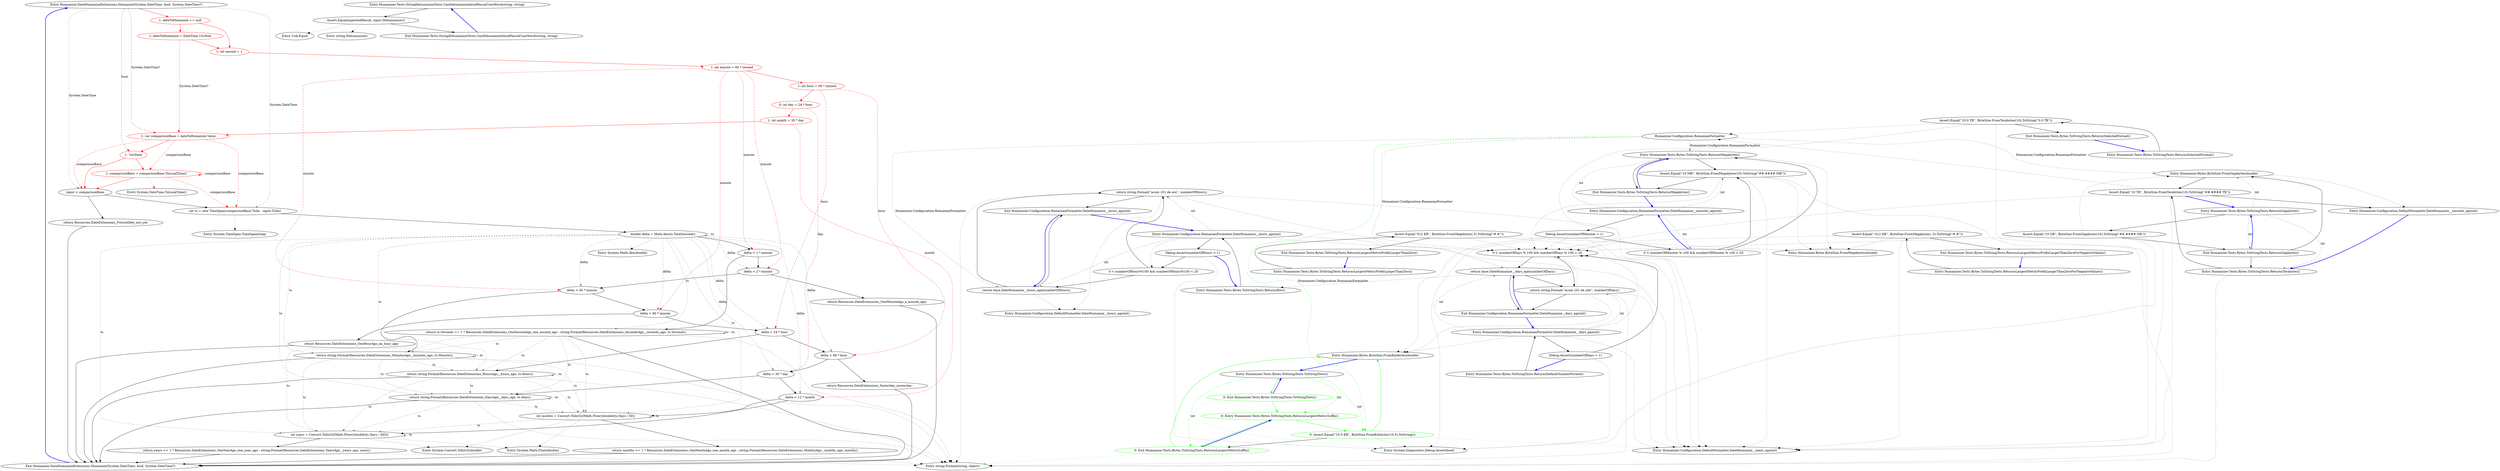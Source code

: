 digraph  {
n0 [cluster="Humanizer.DateHumanizeExtensions.Humanize(System.DateTime, bool, System.DateTime?)", label="Entry Humanizer.DateHumanizeExtensions.Humanize(System.DateTime, bool, System.DateTime?)", span="16-16"];
n1 [cluster="Humanizer.DateHumanizeExtensions.Humanize(System.DateTime, bool, System.DateTime?)", color=red, community=0, label="1: dateToHumanize == null", span="18-18"];
n8 [cluster="Humanizer.DateHumanizeExtensions.Humanize(System.DateTime, bool, System.DateTime?)", color=red, community=0, label="1: var comparisonBase = dateToHumanize.Value", span="27-27"];
n9 [cluster="Humanizer.DateHumanizeExtensions.Humanize(System.DateTime, bool, System.DateTime?)", color=red, community=0, label="1: !utcDate", span="28-28"];
n11 [cluster="Humanizer.DateHumanizeExtensions.Humanize(System.DateTime, bool, System.DateTime?)", label="input > comparisonBase", span="31-31"];
n13 [cluster="Humanizer.DateHumanizeExtensions.Humanize(System.DateTime, bool, System.DateTime?)", label="var ts = new TimeSpan(comparisonBase.Ticks - input.Ticks)", span="34-34"];
n2 [cluster="Humanizer.DateHumanizeExtensions.Humanize(System.DateTime, bool, System.DateTime?)", color=red, community=0, label="1: dateToHumanize = DateTime.UtcNow", span="19-19"];
n3 [cluster="Humanizer.DateHumanizeExtensions.Humanize(System.DateTime, bool, System.DateTime?)", color=red, community=0, label="1: int second = 1", span="21-21"];
n4 [cluster="Humanizer.DateHumanizeExtensions.Humanize(System.DateTime, bool, System.DateTime?)", color=red, community=0, label="1: int minute = 60 * second", span="22-22"];
n5 [cluster="Humanizer.DateHumanizeExtensions.Humanize(System.DateTime, bool, System.DateTime?)", color=red, community=0, label="1: int hour = 60 * minute", span="23-23"];
n15 [cluster="Humanizer.DateHumanizeExtensions.Humanize(System.DateTime, bool, System.DateTime?)", label="delta < 1 * minute", span="37-37"];
n17 [cluster="Humanizer.DateHumanizeExtensions.Humanize(System.DateTime, bool, System.DateTime?)", label="delta < 2 * minute", span="40-40"];
n19 [cluster="Humanizer.DateHumanizeExtensions.Humanize(System.DateTime, bool, System.DateTime?)", label="delta < 45 * minute", span="43-43"];
n21 [cluster="Humanizer.DateHumanizeExtensions.Humanize(System.DateTime, bool, System.DateTime?)", label="delta < 90 * minute", span="46-46"];
n6 [cluster="Humanizer.DateHumanizeExtensions.Humanize(System.DateTime, bool, System.DateTime?)", color=red, community=0, label="0: int day = 24 * hour", span="24-24"];
n23 [cluster="Humanizer.DateHumanizeExtensions.Humanize(System.DateTime, bool, System.DateTime?)", label="delta < 24 * hour", span="49-49"];
n25 [cluster="Humanizer.DateHumanizeExtensions.Humanize(System.DateTime, bool, System.DateTime?)", label="delta < 48 * hour", span="52-52"];
n7 [cluster="Humanizer.DateHumanizeExtensions.Humanize(System.DateTime, bool, System.DateTime?)", color=red, community=0, label="1: int month = 30 * day", span="25-25"];
n27 [cluster="Humanizer.DateHumanizeExtensions.Humanize(System.DateTime, bool, System.DateTime?)", label="delta < 30 * day", span="55-55"];
n29 [cluster="Humanizer.DateHumanizeExtensions.Humanize(System.DateTime, bool, System.DateTime?)", label="delta < 12 * month", span="58-58"];
n10 [cluster="Humanizer.DateHumanizeExtensions.Humanize(System.DateTime, bool, System.DateTime?)", color=red, community=0, label="1: comparisonBase = comparisonBase.ToLocalTime()", span="29-29"];
n35 [cluster="System.DateTime.ToLocalTime()", label="Entry System.DateTime.ToLocalTime()", span="0-0"];
n12 [cluster="Humanizer.DateHumanizeExtensions.Humanize(System.DateTime, bool, System.DateTime?)", label="return Resources.DateExtensions_FutureDate_not_yet;", span="32-32"];
n14 [cluster="Humanizer.DateHumanizeExtensions.Humanize(System.DateTime, bool, System.DateTime?)", label="double delta = Math.Abs(ts.TotalSeconds)", span="35-35"];
n36 [cluster="System.TimeSpan.TimeSpan(long)", label="Entry System.TimeSpan.TimeSpan(long)", span="0-0"];
n37 [cluster="System.Math.Abs(double)", label="Entry System.Math.Abs(double)", span="0-0"];
n16 [cluster="Humanizer.DateHumanizeExtensions.Humanize(System.DateTime, bool, System.DateTime?)", label="return ts.Seconds == 1 ? Resources.DateExtensions_OneSecondAgo_one_second_ago : string.Format(Resources.DateExtensions_SecondsAgo__seconds_ago, ts.Seconds);", span="38-38"];
n20 [cluster="Humanizer.DateHumanizeExtensions.Humanize(System.DateTime, bool, System.DateTime?)", label="return string.Format(Resources.DateExtensions_MinutesAgo__minutes_ago, ts.Minutes);", span="44-44"];
n24 [cluster="Humanizer.DateHumanizeExtensions.Humanize(System.DateTime, bool, System.DateTime?)", label="return string.Format(Resources.DateExtensions_HoursAgo__hours_ago, ts.Hours);", span="50-50"];
n28 [cluster="Humanizer.DateHumanizeExtensions.Humanize(System.DateTime, bool, System.DateTime?)", label="return string.Format(Resources.DateExtensions_DaysAgo__days_ago, ts.Days);", span="56-56"];
n30 [cluster="Humanizer.DateHumanizeExtensions.Humanize(System.DateTime, bool, System.DateTime?)", label="int months = Convert.ToInt32(Math.Floor((double)ts.Days / 30))", span="60-60"];
n32 [cluster="Humanizer.DateHumanizeExtensions.Humanize(System.DateTime, bool, System.DateTime?)", label="int years = Convert.ToInt32(Math.Floor((double)ts.Days / 365))", span="64-64"];
n18 [cluster="Humanizer.DateHumanizeExtensions.Humanize(System.DateTime, bool, System.DateTime?)", label="return Resources.DateExtensions_OneMinuteAgo_a_minute_ago;", span="41-41"];
n22 [cluster="Humanizer.DateHumanizeExtensions.Humanize(System.DateTime, bool, System.DateTime?)", label="return Resources.DateExtensions_OneHourAgo_an_hour_ago;", span="47-47"];
n26 [cluster="Humanizer.DateHumanizeExtensions.Humanize(System.DateTime, bool, System.DateTime?)", label="return Resources.DateExtensions_Yesterday_yesterday;", span="53-53"];
n31 [cluster="Humanizer.DateHumanizeExtensions.Humanize(System.DateTime, bool, System.DateTime?)", label="return months <= 1 ? Resources.DateExtensions_OneMonthAgo_one_month_ago : string.Format(Resources.DateExtensions_MonthsAgo__months_ago, months);", span="61-61"];
n39 [cluster="System.Math.Floor(double)", label="Entry System.Math.Floor(double)", span="0-0"];
n40 [cluster="System.Convert.ToInt32(double)", label="Entry System.Convert.ToInt32(double)", span="0-0"];
n33 [cluster="Humanizer.DateHumanizeExtensions.Humanize(System.DateTime, bool, System.DateTime?)", label="return years <= 1 ? Resources.DateExtensions_OneYearAgo_one_year_ago : string.Format(Resources.DateExtensions_YearsAgo__years_ago, years);", span="65-65"];
n34 [cluster="Humanizer.DateHumanizeExtensions.Humanize(System.DateTime, bool, System.DateTime?)", label="Exit Humanizer.DateHumanizeExtensions.Humanize(System.DateTime, bool, System.DateTime?)", span="16-16"];
n38 [cluster="string.Format(string, object)", label="Entry string.Format(string, object)", span="0-0"];
m0_0 [cluster="Humanizer.Tests.StringDehumanizeTests.CanDehumanizeIntoAPascalCaseWord(string, string)", file="DateHumanizeTests.ro-RO.cs", label="Entry Humanizer.Tests.StringDehumanizeTests.CanDehumanizeIntoAPascalCaseWord(string, string)", span="17-17"];
m0_1 [cluster="Humanizer.Tests.StringDehumanizeTests.CanDehumanizeIntoAPascalCaseWord(string, string)", file="DateHumanizeTests.ro-RO.cs", label="Assert.Equal(expectedResult, input.Dehumanize())", span="19-19"];
m0_2 [cluster="Humanizer.Tests.StringDehumanizeTests.CanDehumanizeIntoAPascalCaseWord(string, string)", file="DateHumanizeTests.ro-RO.cs", label="Exit Humanizer.Tests.StringDehumanizeTests.CanDehumanizeIntoAPascalCaseWord(string, string)", span="17-17"];
m0_4 [cluster="Unk.Equal", file="DateHumanizeTests.ro-RO.cs", label="Entry Unk.Equal", span=""];
m0_3 [cluster="string.Dehumanize()", file="DateHumanizeTests.ro-RO.cs", label="Entry string.Dehumanize()", span="14-14"];
m1_41 [cluster="Humanizer.Tests.Bytes.ToStringTests.ReturnsLargestMetricPrefixLargerThanZero()", file="RomanianFormatter.cs", label="Entry Humanizer.Tests.Bytes.ToStringTests.ReturnsLargestMetricPrefixLargerThanZero()", span="70-70"];
m1_42 [cluster="Humanizer.Tests.Bytes.ToStringTests.ReturnsLargestMetricPrefixLargerThanZero()", file="RomanianFormatter.cs", label="Assert.Equal(''512 KB'', ByteSize.FromMegabytes(.5).ToString(''#.#''))", span="72-72"];
m1_43 [cluster="Humanizer.Tests.Bytes.ToStringTests.ReturnsLargestMetricPrefixLargerThanZero()", file="RomanianFormatter.cs", label="Exit Humanizer.Tests.Bytes.ToStringTests.ReturnsLargestMetricPrefixLargerThanZero()", span="70-70"];
m1_15 [cluster="Humanizer.Tests.Bytes.ToStringTests.ReturnsBits()", file="RomanianFormatter.cs", label="Entry Humanizer.Tests.Bytes.ToStringTests.ReturnsBits()", span="28-28"];
m1_29 [cluster="Humanizer.Bytes.ByteSize.FromMegabytes(double)", file="RomanianFormatter.cs", label="Entry Humanizer.Bytes.ByteSize.FromMegabytes(double)", span="108-108"];
m1_18 [cluster="Humanizer.Configuration.RomanianFormatter.DateHumanize__hours_ago(int)", file="RomanianFormatter.cs", label="0 < numberOfHours%100 && numberOfHours%100 < 20", span="34-34"];
m1_6 [cluster="System.Diagnostics.Debug.Assert(bool)", file="RomanianFormatter.cs", label="Entry System.Diagnostics.Debug.Assert(bool)", span="0-0"];
m1_7 [cluster="Humanizer.Configuration.DefaultFormatter.DateHumanize__years_ago(int)", file="RomanianFormatter.cs", label="Entry Humanizer.Configuration.DefaultFormatter.DateHumanize__years_ago(int)", span="31-31"];
m1_19 [cluster="Humanizer.Configuration.RomanianFormatter.DateHumanize__hours_ago(int)", file="RomanianFormatter.cs", label="return base.DateHumanize__hours_ago(numberOfHours);", span="36-36"];
m1_20 [cluster="Humanizer.Configuration.RomanianFormatter.DateHumanize__hours_ago(int)", file="RomanianFormatter.cs", label="return string.Format(''acum {0} de ore'', numberOfHours);", span="39-39"];
m1_21 [cluster="Humanizer.Configuration.RomanianFormatter.DateHumanize__hours_ago(int)", file="RomanianFormatter.cs", label="Exit Humanizer.Configuration.RomanianFormatter.DateHumanize__hours_ago(int)", span="30-30"];
m1_22 [cluster="Humanizer.Configuration.DefaultFormatter.DateHumanize__hours_ago(int)", file="RomanianFormatter.cs", label="Entry Humanizer.Configuration.DefaultFormatter.DateHumanize__hours_ago(int)", span="11-11"];
m1_30 [cluster="Humanizer.Tests.Bytes.ToStringTests.ReturnsGigabytes()", file="RomanianFormatter.cs", label="Entry Humanizer.Tests.Bytes.ToStringTests.ReturnsGigabytes()", span="52-52"];
m1_31 [cluster="Humanizer.Tests.Bytes.ToStringTests.ReturnsGigabytes()", file="RomanianFormatter.cs", label="Assert.Equal(''10 GB'', ByteSize.FromGigabytes(10).ToString(''##.#### GB''))", span="54-54"];
m1_33 [cluster="Humanizer.Bytes.ByteSize.FromGigabytes(double)", file="RomanianFormatter.cs", label="Entry Humanizer.Bytes.ByteSize.FromGigabytes(double)", span="113-113"];
m1_34 [cluster="Humanizer.Tests.Bytes.ToStringTests.ReturnsTerabytes()", file="RomanianFormatter.cs", label="Entry Humanizer.Tests.Bytes.ToStringTests.ReturnsTerabytes()", span="58-58"];
m1_32 [cluster="Humanizer.Tests.Bytes.ToStringTests.ReturnsGigabytes()", file="RomanianFormatter.cs", label="Exit Humanizer.Tests.Bytes.ToStringTests.ReturnsGigabytes()", span="52-52"];
m1_35 [cluster="Humanizer.Tests.Bytes.ToStringTests.ReturnsTerabytes()", file="RomanianFormatter.cs", label="Assert.Equal(''10 TB'', ByteSize.FromTerabytes(10).ToString(''##.#### TB''))", span="60-60"];
m1_0 [cluster="Humanizer.Tests.Bytes.ToStringTests.ToStringTests()", file="RomanianFormatter.cs", label="Entry Humanizer.Tests.Bytes.ToStringTests.ToStringTests()", span="7-7"];
m1_1 [cluster="Humanizer.Tests.Bytes.ToStringTests.ToStringTests()", color=green, community=0, file="RomanianFormatter.cs", label="0: Exit Humanizer.Tests.Bytes.ToStringTests.ToStringTests()", span="7-7"];
m1_2 [cluster="Humanizer.Tests.Bytes.ToStringTests.ReturnsLargestMetricSuffix()", color=green, community=0, file="RomanianFormatter.cs", label="0: Entry Humanizer.Tests.Bytes.ToStringTests.ReturnsLargestMetricSuffix()", span="10-10"];
m1_3 [cluster="Humanizer.Tests.Bytes.ToStringTests.ReturnsLargestMetricSuffix()", color=green, community=0, file="RomanianFormatter.cs", label="0: Assert.Equal(''10.5 KB'', ByteSize.FromKilobytes(10.5).ToString())", span="12-12"];
m1_4 [cluster="Humanizer.Tests.Bytes.ToStringTests.ReturnsLargestMetricSuffix()", color=green, community=0, file="RomanianFormatter.cs", label="0: Exit Humanizer.Tests.Bytes.ToStringTests.ReturnsLargestMetricSuffix()", span="10-10"];
m1_5 [cluster="Humanizer.Bytes.ByteSize.FromKilobytes(double)", file="RomanianFormatter.cs", label="Entry Humanizer.Bytes.ByteSize.FromKilobytes(double)", span="103-103"];
m1_11 [cluster="Humanizer.Configuration.RomanianFormatter.DateHumanize__days_ago(int)", file="RomanianFormatter.cs", label="0 < numberOfDays % 100 && numberOfDays % 100 < 20", span="22-22"];
m1_23 [cluster="Humanizer.Configuration.RomanianFormatter.DateHumanize__minutes_ago(int)", file="RomanianFormatter.cs", label="Entry Humanizer.Configuration.RomanianFormatter.DateHumanize__minutes_ago(int)", span="42-42"];
m1_24 [cluster="Humanizer.Configuration.RomanianFormatter.DateHumanize__minutes_ago(int)", file="RomanianFormatter.cs", label="Debug.Assert(numberOfMinutes > 1)", span="44-44"];
m1_25 [cluster="Humanizer.Configuration.RomanianFormatter.DateHumanize__minutes_ago(int)", file="RomanianFormatter.cs", label="0 < numberOfMinutes % 100 && numberOfMinutes % 100 < 20", span="46-46"];
m1_36 [cluster="Humanizer.Configuration.DefaultFormatter.DateHumanize__seconds_ago(int)", file="RomanianFormatter.cs", label="Entry Humanizer.Configuration.DefaultFormatter.DateHumanize__seconds_ago(int)", span="26-26"];
m1_37 [cluster="Humanizer.Bytes.ByteSize.FromTerabytes(double)", file="RomanianFormatter.cs", label="Humanizer.Configuration.RomanianFormatter", span=""];
m1_12 [cluster="Humanizer.Configuration.RomanianFormatter.DateHumanize__days_ago(int)", file="RomanianFormatter.cs", label="return base.DateHumanize__days_ago(numberOfDays);", span="24-24"];
m1_13 [cluster="Humanizer.Configuration.RomanianFormatter.DateHumanize__days_ago(int)", file="RomanianFormatter.cs", label="return string.Format(''acum {0} de zile'', numberOfDays);", span="27-27"];
m1_14 [cluster="Humanizer.Configuration.RomanianFormatter.DateHumanize__days_ago(int)", file="RomanianFormatter.cs", label="Exit Humanizer.Configuration.RomanianFormatter.DateHumanize__days_ago(int)", span="18-18"];
m1_8 [cluster="Humanizer.Tests.Bytes.ToStringTests.ReturnsDefaultNumberFormat()", file="RomanianFormatter.cs", label="Entry Humanizer.Tests.Bytes.ToStringTests.ReturnsDefaultNumberFormat()", span="16-16"];
m1_9 [cluster="Humanizer.Configuration.RomanianFormatter.DateHumanize__days_ago(int)", file="RomanianFormatter.cs", label="Entry Humanizer.Configuration.RomanianFormatter.DateHumanize__days_ago(int)", span="18-18"];
m1_10 [cluster="Humanizer.Configuration.RomanianFormatter.DateHumanize__days_ago(int)", file="RomanianFormatter.cs", label="Debug.Assert(numberOfDays > 1)", span="20-20"];
m1_38 [cluster="Humanizer.Tests.Bytes.ToStringTests.ReturnsSelectedFormat()", file="RomanianFormatter.cs", label="Entry Humanizer.Tests.Bytes.ToStringTests.ReturnsSelectedFormat()", span="64-64"];
m1_39 [cluster="Humanizer.Tests.Bytes.ToStringTests.ReturnsSelectedFormat()", file="RomanianFormatter.cs", label="Assert.Equal(''10.0 TB'', ByteSize.FromTerabytes(10).ToString(''0.0 TB''))", span="66-66"];
m1_40 [cluster="Humanizer.Tests.Bytes.ToStringTests.ReturnsSelectedFormat()", file="RomanianFormatter.cs", label="Exit Humanizer.Tests.Bytes.ToStringTests.ReturnsSelectedFormat()", span="64-64"];
m1_26 [cluster="Humanizer.Tests.Bytes.ToStringTests.ReturnsMegabytes()", file="RomanianFormatter.cs", label="Entry Humanizer.Tests.Bytes.ToStringTests.ReturnsMegabytes()", span="46-46"];
m1_27 [cluster="Humanizer.Tests.Bytes.ToStringTests.ReturnsMegabytes()", file="RomanianFormatter.cs", label="Assert.Equal(''10 MB'', ByteSize.FromMegabytes(10).ToString(''##.#### MB''))", span="48-48"];
m1_28 [cluster="Humanizer.Tests.Bytes.ToStringTests.ReturnsMegabytes()", file="RomanianFormatter.cs", label="Exit Humanizer.Tests.Bytes.ToStringTests.ReturnsMegabytes()", span="46-46"];
m1_44 [cluster="Humanizer.Tests.Bytes.ToStringTests.ReturnsLargestMetricPrefixLargerThanZeroForNegativeValues()", file="RomanianFormatter.cs", label="Entry Humanizer.Tests.Bytes.ToStringTests.ReturnsLargestMetricPrefixLargerThanZeroForNegativeValues()", span="76-76"];
m1_45 [cluster="Humanizer.Tests.Bytes.ToStringTests.ReturnsLargestMetricPrefixLargerThanZeroForNegativeValues()", file="RomanianFormatter.cs", label="Assert.Equal(''-512 KB'', ByteSize.FromMegabytes(-.5).ToString(''#.#''))", span="78-78"];
m1_46 [cluster="Humanizer.Tests.Bytes.ToStringTests.ReturnsLargestMetricPrefixLargerThanZeroForNegativeValues()", file="RomanianFormatter.cs", label="Exit Humanizer.Tests.Bytes.ToStringTests.ReturnsLargestMetricPrefixLargerThanZeroForNegativeValues()", span="76-76"];
m1_16 [cluster="Humanizer.Configuration.RomanianFormatter.DateHumanize__hours_ago(int)", file="RomanianFormatter.cs", label="Entry Humanizer.Configuration.RomanianFormatter.DateHumanize__hours_ago(int)", span="30-30"];
m1_17 [cluster="Humanizer.Configuration.RomanianFormatter.DateHumanize__hours_ago(int)", file="RomanianFormatter.cs", label="Debug.Assert(numberOfHours > 1)", span="32-32"];
n0 -> n1  [color=red, key=0, style=solid];
n0 -> n8  [color=red, key=1, label="System.DateTime?", style=dashed];
n0 -> n9  [color=red, key=1, label=bool, style=dashed];
n0 -> n11  [color=darkseagreen4, key=1, label="System.DateTime", style=dashed];
n0 -> n13  [color=darkseagreen4, key=1, label="System.DateTime", style=dashed];
n1 -> n2  [color=red, key=0, style=solid];
n1 -> n3  [color=red, key=0, style=solid];
n8 -> n9  [color=red, key=0, style=solid];
n8 -> n10  [color=red, key=1, label=comparisonBase, style=dashed];
n8 -> n11  [color=red, key=1, label=comparisonBase, style=dashed];
n8 -> n13  [color=red, key=1, label=comparisonBase, style=dashed];
n9 -> n10  [color=red, key=0, style=solid];
n9 -> n11  [color=red, key=0, style=solid];
n11 -> n12  [key=0, style=solid];
n11 -> n13  [key=0, style=solid];
n13 -> n14  [key=0, style=solid];
n13 -> n36  [key=2, style=dotted];
n2 -> n3  [color=red, key=0, style=solid];
n2 -> n8  [color=red, key=1, label="System.DateTime?", style=dashed];
n3 -> n4  [color=red, key=0, style=solid];
n4 -> n5  [color=red, key=0, style=solid];
n4 -> n15  [color=red, key=1, label=minute, style=dashed];
n4 -> n17  [color=red, key=1, label=minute, style=dashed];
n4 -> n19  [color=red, key=1, label=minute, style=dashed];
n4 -> n21  [color=red, key=1, label=minute, style=dashed];
n5 -> n6  [color=red, key=0, style=solid];
n5 -> n23  [color=red, key=1, label=hour, style=dashed];
n5 -> n25  [color=red, key=1, label=hour, style=dashed];
n15 -> n16  [key=0, style=solid];
n15 -> n17  [key=0, style=solid];
n17 -> n18  [key=0, style=solid];
n17 -> n19  [key=0, style=solid];
n19 -> n20  [key=0, style=solid];
n19 -> n21  [key=0, style=solid];
n21 -> n22  [key=0, style=solid];
n21 -> n23  [key=0, style=solid];
n6 -> n7  [color=red, key=0, style=solid];
n6 -> n27  [color=red, key=1, label=day, style=dashed];
n23 -> n24  [key=0, style=solid];
n23 -> n25  [key=0, style=solid];
n25 -> n26  [key=0, style=solid];
n25 -> n27  [key=0, style=solid];
n7 -> n8  [color=red, key=0, style=solid];
n7 -> n29  [color=red, key=1, label=month, style=dashed];
n27 -> n28  [key=0, style=solid];
n27 -> n29  [key=0, style=solid];
n29 -> n30  [key=0, style=solid];
n29 -> n32  [key=0, style=solid];
n10 -> n11  [color=red, key=0, style=solid];
n10 -> n35  [color=red, key=2, style=dotted];
n10 -> n10  [color=red, key=1, label=comparisonBase, style=dashed];
n10 -> n13  [color=red, key=1, label=comparisonBase, style=dashed];
n12 -> n34  [key=0, style=solid];
n14 -> n15  [key=0, style=solid];
n14 -> n37  [key=2, style=dotted];
n14 -> n14  [color=darkseagreen4, key=1, label=ts, style=dashed];
n14 -> n16  [color=darkseagreen4, key=1, label=ts, style=dashed];
n14 -> n17  [color=darkseagreen4, key=1, label=delta, style=dashed];
n14 -> n19  [color=darkseagreen4, key=1, label=delta, style=dashed];
n14 -> n20  [color=darkseagreen4, key=1, label=ts, style=dashed];
n14 -> n21  [color=darkseagreen4, key=1, label=delta, style=dashed];
n14 -> n23  [color=darkseagreen4, key=1, label=delta, style=dashed];
n14 -> n24  [color=darkseagreen4, key=1, label=ts, style=dashed];
n14 -> n25  [color=darkseagreen4, key=1, label=delta, style=dashed];
n14 -> n27  [color=darkseagreen4, key=1, label=delta, style=dashed];
n14 -> n28  [color=darkseagreen4, key=1, label=ts, style=dashed];
n14 -> n29  [color=darkseagreen4, key=1, label=delta, style=dashed];
n14 -> n30  [color=darkseagreen4, key=1, label=ts, style=dashed];
n14 -> n32  [color=darkseagreen4, key=1, label=ts, style=dashed];
n16 -> n34  [key=0, style=solid];
n16 -> n38  [key=2, style=dotted];
n16 -> n16  [color=darkseagreen4, key=1, label=ts, style=dashed];
n16 -> n20  [color=darkseagreen4, key=1, label=ts, style=dashed];
n16 -> n24  [color=darkseagreen4, key=1, label=ts, style=dashed];
n16 -> n28  [color=darkseagreen4, key=1, label=ts, style=dashed];
n16 -> n30  [color=darkseagreen4, key=1, label=ts, style=dashed];
n16 -> n32  [color=darkseagreen4, key=1, label=ts, style=dashed];
n20 -> n34  [key=0, style=solid];
n20 -> n38  [key=2, style=dotted];
n20 -> n20  [color=darkseagreen4, key=1, label=ts, style=dashed];
n20 -> n24  [color=darkseagreen4, key=1, label=ts, style=dashed];
n20 -> n28  [color=darkseagreen4, key=1, label=ts, style=dashed];
n20 -> n30  [color=darkseagreen4, key=1, label=ts, style=dashed];
n20 -> n32  [color=darkseagreen4, key=1, label=ts, style=dashed];
n24 -> n34  [key=0, style=solid];
n24 -> n38  [key=2, style=dotted];
n24 -> n24  [color=darkseagreen4, key=1, label=ts, style=dashed];
n24 -> n28  [color=darkseagreen4, key=1, label=ts, style=dashed];
n24 -> n30  [color=darkseagreen4, key=1, label=ts, style=dashed];
n24 -> n32  [color=darkseagreen4, key=1, label=ts, style=dashed];
n28 -> n34  [key=0, style=solid];
n28 -> n38  [key=2, style=dotted];
n28 -> n28  [color=darkseagreen4, key=1, label=ts, style=dashed];
n28 -> n30  [color=darkseagreen4, key=1, label=ts, style=dashed];
n28 -> n32  [color=darkseagreen4, key=1, label=ts, style=dashed];
n30 -> n31  [key=0, style=solid];
n30 -> n39  [key=2, style=dotted];
n30 -> n40  [key=2, style=dotted];
n30 -> n30  [color=darkseagreen4, key=1, label=ts, style=dashed];
n30 -> n32  [color=darkseagreen4, key=1, label=ts, style=dashed];
n32 -> n33  [key=0, style=solid];
n32 -> n39  [key=2, style=dotted];
n32 -> n40  [key=2, style=dotted];
n32 -> n32  [color=darkseagreen4, key=1, label=ts, style=dashed];
n18 -> n34  [key=0, style=solid];
n22 -> n34  [key=0, style=solid];
n26 -> n34  [key=0, style=solid];
n31 -> n34  [key=0, style=solid];
n31 -> n38  [key=2, style=dotted];
n33 -> n34  [key=0, style=solid];
n33 -> n38  [key=2, style=dotted];
n34 -> n0  [color=blue, key=0, style=bold];
m0_0 -> m0_1  [key=0, style=solid];
m0_1 -> m0_2  [key=0, style=solid];
m0_1 -> m0_3  [key=2, style=dotted];
m0_1 -> m0_4  [key=2, style=dotted];
m0_2 -> m0_0  [color=blue, key=0, style=bold];
m1_41 -> m1_42  [key=0, style=solid];
m1_42 -> m1_43  [key=0, style=solid];
m1_42 -> m1_29  [key=2, style=dotted];
m1_42 -> m1_11  [key=2, style=dotted];
m1_42 -> m1_7  [key=2, style=dotted];
m1_43 -> m1_41  [color=blue, key=0, style=bold];
m1_15 -> m1_16  [key=0, style=solid];
m1_18 -> m1_19  [key=0, style=solid];
m1_18 -> m1_20  [key=0, style=solid];
m1_19 -> m1_20  [key=0, style=solid];
m1_19 -> m1_21  [key=0, style=solid];
m1_19 -> m1_22  [key=2, style=dotted];
m1_20 -> m1_21  [key=0, style=solid];
m1_20 -> m1_22  [key=2, style=dotted];
m1_20 -> m1_11  [key=2, style=dotted];
m1_20 -> m1_7  [key=2, style=dotted];
m1_20 -> n38  [key=2, style=dotted];
m1_21 -> m1_19  [color=blue, key=0, style=bold];
m1_21 -> m1_16  [color=blue, key=0, style=bold];
m1_30 -> m1_31  [key=0, style=solid];
m1_30 -> m1_33  [color=darkseagreen4, key=1, label=int, style=dashed];
m1_30 -> m1_34  [color=darkseagreen4, key=1, label=int, style=dashed];
m1_30 -> m1_32  [color=darkseagreen4, key=1, label=int, style=dashed];
m1_31 -> m1_6  [key=2, style=dotted];
m1_31 -> m1_32  [key=0, style=solid];
m1_31 -> m1_33  [key=2, style=dotted];
m1_31 -> m1_11  [key=2, style=dotted];
m1_31 -> m1_7  [key=2, style=dotted];
m1_33 -> m1_35  [key=0, style=solid];
m1_33 -> m1_36  [key=2, style=dotted];
m1_34 -> n38  [key=2, style=dotted];
m1_34 -> m1_35  [key=0, style=solid];
m1_32 -> m1_33  [key=0, style=solid];
m1_32 -> m1_34  [key=0, style=solid];
m1_32 -> m1_30  [color=blue, key=0, style=bold];
m1_35 -> m1_30  [color=blue, key=0, style=bold];
m1_35 -> m1_36  [key=0, style=solid];
m1_35 -> m1_37  [key=2, style=dotted];
m1_35 -> m1_11  [key=2, style=dotted];
m1_35 -> m1_7  [key=2, style=dotted];
m1_0 -> m1_1  [color=green, key=0, style=solid];
m1_0 -> m1_2  [color=green, key=1, label=int, style=dashed];
m1_0 -> m1_3  [color=green, key=1, label=int, style=dashed];
m1_0 -> m1_4  [color=green, key=1, label=int, style=dashed];
m1_1 -> m1_2  [color=green, key=0, style=solid];
m1_1 -> m1_6  [color=green, key=2, style=dotted];
m1_1 -> m1_0  [color=blue, key=0, style=bold];
m1_2 -> m1_3  [color=green, key=0, style=solid];
m1_2 -> m1_4  [color=green, key=0, style=solid];
m1_3 -> m1_5  [color=green, key=0, style=solid];
m1_3 -> m1_7  [color=green, key=2, style=dotted];
m1_3 -> m1_4  [key=0, style=solid];
m1_3 -> m1_6  [key=2, style=dotted];
m1_4 -> m1_5  [color=green, key=0, style=solid];
m1_4 -> n38  [color=green, key=2, style=dotted];
m1_4 -> m1_2  [color=blue, key=0, style=bold];
m1_5 -> m1_0  [color=blue, key=0, style=bold];
m1_11 -> m1_12  [key=0, style=solid];
m1_11 -> m1_13  [key=0, style=solid];
m1_23 -> m1_24  [key=0, style=solid];
m1_23 -> m1_26  [color=darkseagreen4, key=1, label=int, style=dashed];
m1_23 -> m1_27  [color=darkseagreen4, key=1, label=int, style=dashed];
m1_23 -> m1_25  [color=darkseagreen4, key=1, label=int, style=dashed];
m1_24 -> m1_25  [key=0, style=solid];
m1_24 -> m1_5  [key=2, style=dotted];
m1_24 -> m1_11  [key=2, style=dotted];
m1_24 -> m1_7  [key=2, style=dotted];
m1_24 -> m1_6  [key=2, style=dotted];
m1_25 -> m1_23  [color=blue, key=0, style=bold];
m1_25 -> m1_26  [key=0, style=solid];
m1_25 -> m1_27  [key=0, style=solid];
m1_36 -> m1_34  [color=blue, key=0, style=bold];
m1_37 -> m1_3  [color=green, key=1, label="Humanizer.Configuration.RomanianFormatter", style=dashed];
m1_37 -> m1_12  [color=darkseagreen4, key=1, label="Humanizer.Configuration.RomanianFormatter", style=dashed];
m1_37 -> m1_19  [color=darkseagreen4, key=1, label="Humanizer.Configuration.RomanianFormatter", style=dashed];
m1_37 -> m1_26  [color=darkseagreen4, key=1, label="Humanizer.Configuration.RomanianFormatter", style=dashed];
m1_37 -> m1_33  [color=darkseagreen4, key=1, label="Humanizer.Configuration.RomanianFormatter", style=dashed];
m1_12 -> m1_13  [key=0, style=solid];
m1_12 -> m1_14  [key=0, style=solid];
m1_12 -> m1_15  [key=2, style=dotted];
m1_13 -> m1_14  [key=0, style=solid];
m1_13 -> m1_5  [key=2, style=dotted];
m1_13 -> m1_11  [key=2, style=dotted];
m1_13 -> m1_7  [key=2, style=dotted];
m1_13 -> n38  [key=2, style=dotted];
m1_14 -> m1_12  [color=blue, key=0, style=bold];
m1_14 -> m1_9  [color=blue, key=0, style=bold];
m1_8 -> m1_9  [key=0, style=solid];
m1_9 -> m1_10  [key=0, style=solid];
m1_9 -> m1_5  [key=2, style=dotted];
m1_9 -> m1_11  [key=2, style=dotted];
m1_9 -> m1_7  [key=2, style=dotted];
m1_9 -> m1_12  [color=darkseagreen4, key=1, label=int, style=dashed];
m1_9 -> m1_13  [color=darkseagreen4, key=1, label=int, style=dashed];
m1_10 -> m1_8  [color=blue, key=0, style=bold];
m1_10 -> m1_6  [key=2, style=dotted];
m1_10 -> m1_11  [key=0, style=solid];
m1_38 -> m1_39  [key=0, style=solid];
m1_39 -> m1_40  [key=0, style=solid];
m1_39 -> m1_37  [key=2, style=dotted];
m1_39 -> m1_11  [key=2, style=dotted];
m1_39 -> m1_7  [key=2, style=dotted];
m1_40 -> m1_38  [color=blue, key=0, style=bold];
m1_26 -> m1_28  [key=0, style=solid];
m1_26 -> m1_29  [key=2, style=dotted];
m1_26 -> m1_27  [key=0, style=solid];
m1_27 -> n38  [key=2, style=dotted];
m1_27 -> m1_28  [key=0, style=solid];
m1_27 -> m1_29  [key=2, style=dotted];
m1_27 -> m1_11  [key=2, style=dotted];
m1_27 -> m1_7  [key=2, style=dotted];
m1_28 -> m1_23  [color=blue, key=0, style=bold];
m1_28 -> m1_26  [color=blue, key=0, style=bold];
m1_44 -> m1_45  [key=0, style=solid];
m1_45 -> m1_46  [key=0, style=solid];
m1_45 -> m1_29  [key=2, style=dotted];
m1_45 -> m1_11  [key=2, style=dotted];
m1_45 -> m1_7  [key=2, style=dotted];
m1_46 -> m1_44  [color=blue, key=0, style=bold];
m1_16 -> m1_17  [key=0, style=solid];
m1_16 -> m1_18  [key=2, style=dotted];
m1_16 -> m1_11  [key=2, style=dotted];
m1_16 -> m1_7  [key=2, style=dotted];
m1_16 -> m1_19  [color=darkseagreen4, key=1, label=int, style=dashed];
m1_16 -> m1_20  [color=darkseagreen4, key=1, label=int, style=dashed];
m1_17 -> m1_15  [color=blue, key=0, style=bold];
m1_17 -> m1_6  [key=2, style=dotted];
m1_17 -> m1_18  [key=0, style=solid];
}
